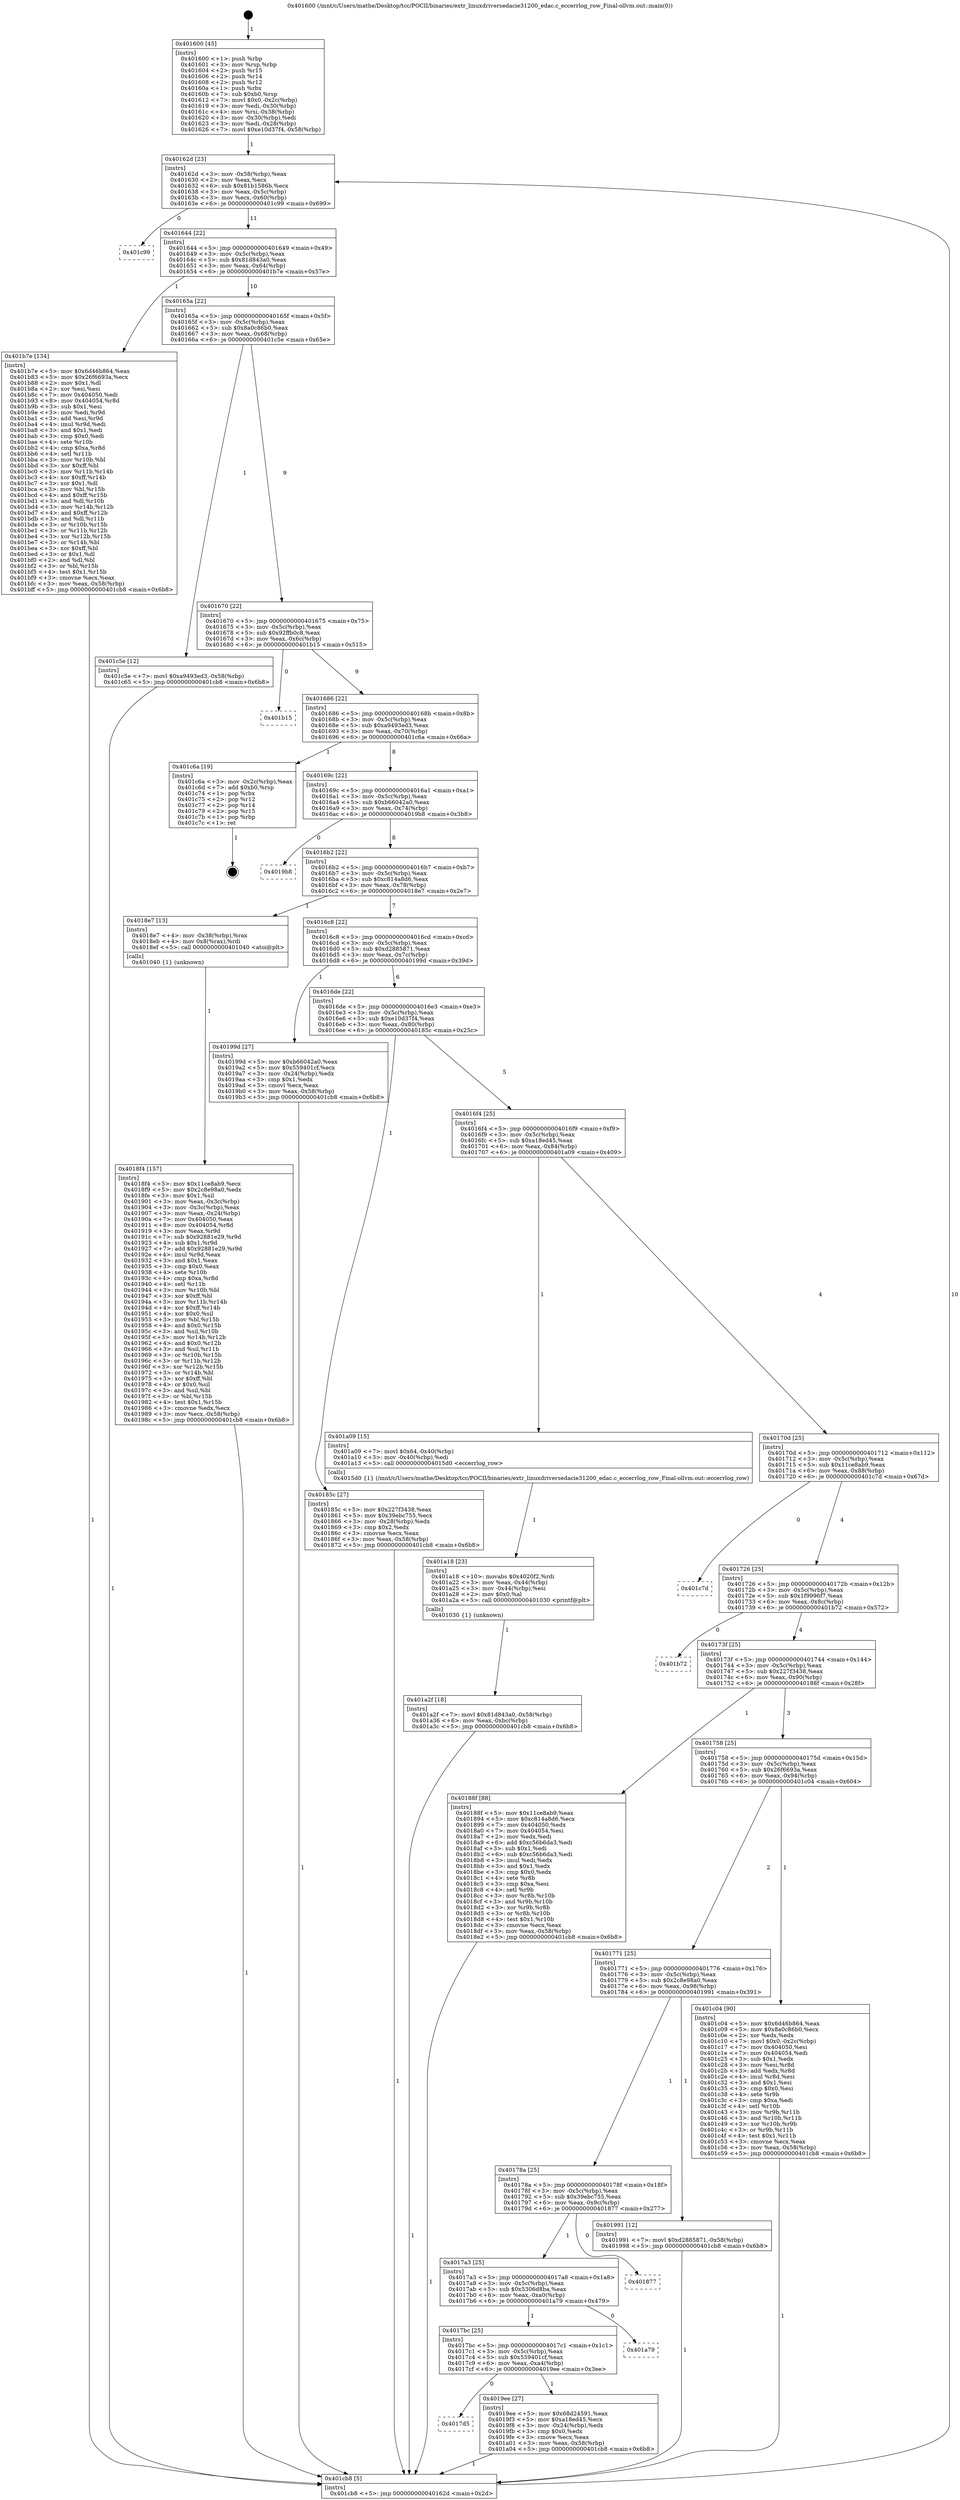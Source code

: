 digraph "0x401600" {
  label = "0x401600 (/mnt/c/Users/mathe/Desktop/tcc/POCII/binaries/extr_linuxdriversedacie31200_edac.c_eccerrlog_row_Final-ollvm.out::main(0))"
  labelloc = "t"
  node[shape=record]

  Entry [label="",width=0.3,height=0.3,shape=circle,fillcolor=black,style=filled]
  "0x40162d" [label="{
     0x40162d [23]\l
     | [instrs]\l
     &nbsp;&nbsp;0x40162d \<+3\>: mov -0x58(%rbp),%eax\l
     &nbsp;&nbsp;0x401630 \<+2\>: mov %eax,%ecx\l
     &nbsp;&nbsp;0x401632 \<+6\>: sub $0x81b1586b,%ecx\l
     &nbsp;&nbsp;0x401638 \<+3\>: mov %eax,-0x5c(%rbp)\l
     &nbsp;&nbsp;0x40163b \<+3\>: mov %ecx,-0x60(%rbp)\l
     &nbsp;&nbsp;0x40163e \<+6\>: je 0000000000401c99 \<main+0x699\>\l
  }"]
  "0x401c99" [label="{
     0x401c99\l
  }", style=dashed]
  "0x401644" [label="{
     0x401644 [22]\l
     | [instrs]\l
     &nbsp;&nbsp;0x401644 \<+5\>: jmp 0000000000401649 \<main+0x49\>\l
     &nbsp;&nbsp;0x401649 \<+3\>: mov -0x5c(%rbp),%eax\l
     &nbsp;&nbsp;0x40164c \<+5\>: sub $0x81d843a0,%eax\l
     &nbsp;&nbsp;0x401651 \<+3\>: mov %eax,-0x64(%rbp)\l
     &nbsp;&nbsp;0x401654 \<+6\>: je 0000000000401b7e \<main+0x57e\>\l
  }"]
  Exit [label="",width=0.3,height=0.3,shape=circle,fillcolor=black,style=filled,peripheries=2]
  "0x401b7e" [label="{
     0x401b7e [134]\l
     | [instrs]\l
     &nbsp;&nbsp;0x401b7e \<+5\>: mov $0x6d46b864,%eax\l
     &nbsp;&nbsp;0x401b83 \<+5\>: mov $0x26f6693a,%ecx\l
     &nbsp;&nbsp;0x401b88 \<+2\>: mov $0x1,%dl\l
     &nbsp;&nbsp;0x401b8a \<+2\>: xor %esi,%esi\l
     &nbsp;&nbsp;0x401b8c \<+7\>: mov 0x404050,%edi\l
     &nbsp;&nbsp;0x401b93 \<+8\>: mov 0x404054,%r8d\l
     &nbsp;&nbsp;0x401b9b \<+3\>: sub $0x1,%esi\l
     &nbsp;&nbsp;0x401b9e \<+3\>: mov %edi,%r9d\l
     &nbsp;&nbsp;0x401ba1 \<+3\>: add %esi,%r9d\l
     &nbsp;&nbsp;0x401ba4 \<+4\>: imul %r9d,%edi\l
     &nbsp;&nbsp;0x401ba8 \<+3\>: and $0x1,%edi\l
     &nbsp;&nbsp;0x401bab \<+3\>: cmp $0x0,%edi\l
     &nbsp;&nbsp;0x401bae \<+4\>: sete %r10b\l
     &nbsp;&nbsp;0x401bb2 \<+4\>: cmp $0xa,%r8d\l
     &nbsp;&nbsp;0x401bb6 \<+4\>: setl %r11b\l
     &nbsp;&nbsp;0x401bba \<+3\>: mov %r10b,%bl\l
     &nbsp;&nbsp;0x401bbd \<+3\>: xor $0xff,%bl\l
     &nbsp;&nbsp;0x401bc0 \<+3\>: mov %r11b,%r14b\l
     &nbsp;&nbsp;0x401bc3 \<+4\>: xor $0xff,%r14b\l
     &nbsp;&nbsp;0x401bc7 \<+3\>: xor $0x1,%dl\l
     &nbsp;&nbsp;0x401bca \<+3\>: mov %bl,%r15b\l
     &nbsp;&nbsp;0x401bcd \<+4\>: and $0xff,%r15b\l
     &nbsp;&nbsp;0x401bd1 \<+3\>: and %dl,%r10b\l
     &nbsp;&nbsp;0x401bd4 \<+3\>: mov %r14b,%r12b\l
     &nbsp;&nbsp;0x401bd7 \<+4\>: and $0xff,%r12b\l
     &nbsp;&nbsp;0x401bdb \<+3\>: and %dl,%r11b\l
     &nbsp;&nbsp;0x401bde \<+3\>: or %r10b,%r15b\l
     &nbsp;&nbsp;0x401be1 \<+3\>: or %r11b,%r12b\l
     &nbsp;&nbsp;0x401be4 \<+3\>: xor %r12b,%r15b\l
     &nbsp;&nbsp;0x401be7 \<+3\>: or %r14b,%bl\l
     &nbsp;&nbsp;0x401bea \<+3\>: xor $0xff,%bl\l
     &nbsp;&nbsp;0x401bed \<+3\>: or $0x1,%dl\l
     &nbsp;&nbsp;0x401bf0 \<+2\>: and %dl,%bl\l
     &nbsp;&nbsp;0x401bf2 \<+3\>: or %bl,%r15b\l
     &nbsp;&nbsp;0x401bf5 \<+4\>: test $0x1,%r15b\l
     &nbsp;&nbsp;0x401bf9 \<+3\>: cmovne %ecx,%eax\l
     &nbsp;&nbsp;0x401bfc \<+3\>: mov %eax,-0x58(%rbp)\l
     &nbsp;&nbsp;0x401bff \<+5\>: jmp 0000000000401cb8 \<main+0x6b8\>\l
  }"]
  "0x40165a" [label="{
     0x40165a [22]\l
     | [instrs]\l
     &nbsp;&nbsp;0x40165a \<+5\>: jmp 000000000040165f \<main+0x5f\>\l
     &nbsp;&nbsp;0x40165f \<+3\>: mov -0x5c(%rbp),%eax\l
     &nbsp;&nbsp;0x401662 \<+5\>: sub $0x8a0c86b0,%eax\l
     &nbsp;&nbsp;0x401667 \<+3\>: mov %eax,-0x68(%rbp)\l
     &nbsp;&nbsp;0x40166a \<+6\>: je 0000000000401c5e \<main+0x65e\>\l
  }"]
  "0x401a2f" [label="{
     0x401a2f [18]\l
     | [instrs]\l
     &nbsp;&nbsp;0x401a2f \<+7\>: movl $0x81d843a0,-0x58(%rbp)\l
     &nbsp;&nbsp;0x401a36 \<+6\>: mov %eax,-0xbc(%rbp)\l
     &nbsp;&nbsp;0x401a3c \<+5\>: jmp 0000000000401cb8 \<main+0x6b8\>\l
  }"]
  "0x401c5e" [label="{
     0x401c5e [12]\l
     | [instrs]\l
     &nbsp;&nbsp;0x401c5e \<+7\>: movl $0xa9493ed3,-0x58(%rbp)\l
     &nbsp;&nbsp;0x401c65 \<+5\>: jmp 0000000000401cb8 \<main+0x6b8\>\l
  }"]
  "0x401670" [label="{
     0x401670 [22]\l
     | [instrs]\l
     &nbsp;&nbsp;0x401670 \<+5\>: jmp 0000000000401675 \<main+0x75\>\l
     &nbsp;&nbsp;0x401675 \<+3\>: mov -0x5c(%rbp),%eax\l
     &nbsp;&nbsp;0x401678 \<+5\>: sub $0x92ffb0c8,%eax\l
     &nbsp;&nbsp;0x40167d \<+3\>: mov %eax,-0x6c(%rbp)\l
     &nbsp;&nbsp;0x401680 \<+6\>: je 0000000000401b15 \<main+0x515\>\l
  }"]
  "0x401a18" [label="{
     0x401a18 [23]\l
     | [instrs]\l
     &nbsp;&nbsp;0x401a18 \<+10\>: movabs $0x4020f2,%rdi\l
     &nbsp;&nbsp;0x401a22 \<+3\>: mov %eax,-0x44(%rbp)\l
     &nbsp;&nbsp;0x401a25 \<+3\>: mov -0x44(%rbp),%esi\l
     &nbsp;&nbsp;0x401a28 \<+2\>: mov $0x0,%al\l
     &nbsp;&nbsp;0x401a2a \<+5\>: call 0000000000401030 \<printf@plt\>\l
     | [calls]\l
     &nbsp;&nbsp;0x401030 \{1\} (unknown)\l
  }"]
  "0x401b15" [label="{
     0x401b15\l
  }", style=dashed]
  "0x401686" [label="{
     0x401686 [22]\l
     | [instrs]\l
     &nbsp;&nbsp;0x401686 \<+5\>: jmp 000000000040168b \<main+0x8b\>\l
     &nbsp;&nbsp;0x40168b \<+3\>: mov -0x5c(%rbp),%eax\l
     &nbsp;&nbsp;0x40168e \<+5\>: sub $0xa9493ed3,%eax\l
     &nbsp;&nbsp;0x401693 \<+3\>: mov %eax,-0x70(%rbp)\l
     &nbsp;&nbsp;0x401696 \<+6\>: je 0000000000401c6a \<main+0x66a\>\l
  }"]
  "0x4017d5" [label="{
     0x4017d5\l
  }", style=dashed]
  "0x401c6a" [label="{
     0x401c6a [19]\l
     | [instrs]\l
     &nbsp;&nbsp;0x401c6a \<+3\>: mov -0x2c(%rbp),%eax\l
     &nbsp;&nbsp;0x401c6d \<+7\>: add $0xb0,%rsp\l
     &nbsp;&nbsp;0x401c74 \<+1\>: pop %rbx\l
     &nbsp;&nbsp;0x401c75 \<+2\>: pop %r12\l
     &nbsp;&nbsp;0x401c77 \<+2\>: pop %r14\l
     &nbsp;&nbsp;0x401c79 \<+2\>: pop %r15\l
     &nbsp;&nbsp;0x401c7b \<+1\>: pop %rbp\l
     &nbsp;&nbsp;0x401c7c \<+1\>: ret\l
  }"]
  "0x40169c" [label="{
     0x40169c [22]\l
     | [instrs]\l
     &nbsp;&nbsp;0x40169c \<+5\>: jmp 00000000004016a1 \<main+0xa1\>\l
     &nbsp;&nbsp;0x4016a1 \<+3\>: mov -0x5c(%rbp),%eax\l
     &nbsp;&nbsp;0x4016a4 \<+5\>: sub $0xb66042a0,%eax\l
     &nbsp;&nbsp;0x4016a9 \<+3\>: mov %eax,-0x74(%rbp)\l
     &nbsp;&nbsp;0x4016ac \<+6\>: je 00000000004019b8 \<main+0x3b8\>\l
  }"]
  "0x4019ee" [label="{
     0x4019ee [27]\l
     | [instrs]\l
     &nbsp;&nbsp;0x4019ee \<+5\>: mov $0x68d24591,%eax\l
     &nbsp;&nbsp;0x4019f3 \<+5\>: mov $0xa18ed45,%ecx\l
     &nbsp;&nbsp;0x4019f8 \<+3\>: mov -0x24(%rbp),%edx\l
     &nbsp;&nbsp;0x4019fb \<+3\>: cmp $0x0,%edx\l
     &nbsp;&nbsp;0x4019fe \<+3\>: cmove %ecx,%eax\l
     &nbsp;&nbsp;0x401a01 \<+3\>: mov %eax,-0x58(%rbp)\l
     &nbsp;&nbsp;0x401a04 \<+5\>: jmp 0000000000401cb8 \<main+0x6b8\>\l
  }"]
  "0x4019b8" [label="{
     0x4019b8\l
  }", style=dashed]
  "0x4016b2" [label="{
     0x4016b2 [22]\l
     | [instrs]\l
     &nbsp;&nbsp;0x4016b2 \<+5\>: jmp 00000000004016b7 \<main+0xb7\>\l
     &nbsp;&nbsp;0x4016b7 \<+3\>: mov -0x5c(%rbp),%eax\l
     &nbsp;&nbsp;0x4016ba \<+5\>: sub $0xc814a8d6,%eax\l
     &nbsp;&nbsp;0x4016bf \<+3\>: mov %eax,-0x78(%rbp)\l
     &nbsp;&nbsp;0x4016c2 \<+6\>: je 00000000004018e7 \<main+0x2e7\>\l
  }"]
  "0x4017bc" [label="{
     0x4017bc [25]\l
     | [instrs]\l
     &nbsp;&nbsp;0x4017bc \<+5\>: jmp 00000000004017c1 \<main+0x1c1\>\l
     &nbsp;&nbsp;0x4017c1 \<+3\>: mov -0x5c(%rbp),%eax\l
     &nbsp;&nbsp;0x4017c4 \<+5\>: sub $0x559401cf,%eax\l
     &nbsp;&nbsp;0x4017c9 \<+6\>: mov %eax,-0xa4(%rbp)\l
     &nbsp;&nbsp;0x4017cf \<+6\>: je 00000000004019ee \<main+0x3ee\>\l
  }"]
  "0x4018e7" [label="{
     0x4018e7 [13]\l
     | [instrs]\l
     &nbsp;&nbsp;0x4018e7 \<+4\>: mov -0x38(%rbp),%rax\l
     &nbsp;&nbsp;0x4018eb \<+4\>: mov 0x8(%rax),%rdi\l
     &nbsp;&nbsp;0x4018ef \<+5\>: call 0000000000401040 \<atoi@plt\>\l
     | [calls]\l
     &nbsp;&nbsp;0x401040 \{1\} (unknown)\l
  }"]
  "0x4016c8" [label="{
     0x4016c8 [22]\l
     | [instrs]\l
     &nbsp;&nbsp;0x4016c8 \<+5\>: jmp 00000000004016cd \<main+0xcd\>\l
     &nbsp;&nbsp;0x4016cd \<+3\>: mov -0x5c(%rbp),%eax\l
     &nbsp;&nbsp;0x4016d0 \<+5\>: sub $0xd2885871,%eax\l
     &nbsp;&nbsp;0x4016d5 \<+3\>: mov %eax,-0x7c(%rbp)\l
     &nbsp;&nbsp;0x4016d8 \<+6\>: je 000000000040199d \<main+0x39d\>\l
  }"]
  "0x401a79" [label="{
     0x401a79\l
  }", style=dashed]
  "0x40199d" [label="{
     0x40199d [27]\l
     | [instrs]\l
     &nbsp;&nbsp;0x40199d \<+5\>: mov $0xb66042a0,%eax\l
     &nbsp;&nbsp;0x4019a2 \<+5\>: mov $0x559401cf,%ecx\l
     &nbsp;&nbsp;0x4019a7 \<+3\>: mov -0x24(%rbp),%edx\l
     &nbsp;&nbsp;0x4019aa \<+3\>: cmp $0x1,%edx\l
     &nbsp;&nbsp;0x4019ad \<+3\>: cmovl %ecx,%eax\l
     &nbsp;&nbsp;0x4019b0 \<+3\>: mov %eax,-0x58(%rbp)\l
     &nbsp;&nbsp;0x4019b3 \<+5\>: jmp 0000000000401cb8 \<main+0x6b8\>\l
  }"]
  "0x4016de" [label="{
     0x4016de [22]\l
     | [instrs]\l
     &nbsp;&nbsp;0x4016de \<+5\>: jmp 00000000004016e3 \<main+0xe3\>\l
     &nbsp;&nbsp;0x4016e3 \<+3\>: mov -0x5c(%rbp),%eax\l
     &nbsp;&nbsp;0x4016e6 \<+5\>: sub $0xe10d37f4,%eax\l
     &nbsp;&nbsp;0x4016eb \<+3\>: mov %eax,-0x80(%rbp)\l
     &nbsp;&nbsp;0x4016ee \<+6\>: je 000000000040185c \<main+0x25c\>\l
  }"]
  "0x4017a3" [label="{
     0x4017a3 [25]\l
     | [instrs]\l
     &nbsp;&nbsp;0x4017a3 \<+5\>: jmp 00000000004017a8 \<main+0x1a8\>\l
     &nbsp;&nbsp;0x4017a8 \<+3\>: mov -0x5c(%rbp),%eax\l
     &nbsp;&nbsp;0x4017ab \<+5\>: sub $0x5306d8ba,%eax\l
     &nbsp;&nbsp;0x4017b0 \<+6\>: mov %eax,-0xa0(%rbp)\l
     &nbsp;&nbsp;0x4017b6 \<+6\>: je 0000000000401a79 \<main+0x479\>\l
  }"]
  "0x40185c" [label="{
     0x40185c [27]\l
     | [instrs]\l
     &nbsp;&nbsp;0x40185c \<+5\>: mov $0x227f3438,%eax\l
     &nbsp;&nbsp;0x401861 \<+5\>: mov $0x39ebc755,%ecx\l
     &nbsp;&nbsp;0x401866 \<+3\>: mov -0x28(%rbp),%edx\l
     &nbsp;&nbsp;0x401869 \<+3\>: cmp $0x2,%edx\l
     &nbsp;&nbsp;0x40186c \<+3\>: cmovne %ecx,%eax\l
     &nbsp;&nbsp;0x40186f \<+3\>: mov %eax,-0x58(%rbp)\l
     &nbsp;&nbsp;0x401872 \<+5\>: jmp 0000000000401cb8 \<main+0x6b8\>\l
  }"]
  "0x4016f4" [label="{
     0x4016f4 [25]\l
     | [instrs]\l
     &nbsp;&nbsp;0x4016f4 \<+5\>: jmp 00000000004016f9 \<main+0xf9\>\l
     &nbsp;&nbsp;0x4016f9 \<+3\>: mov -0x5c(%rbp),%eax\l
     &nbsp;&nbsp;0x4016fc \<+5\>: sub $0xa18ed45,%eax\l
     &nbsp;&nbsp;0x401701 \<+6\>: mov %eax,-0x84(%rbp)\l
     &nbsp;&nbsp;0x401707 \<+6\>: je 0000000000401a09 \<main+0x409\>\l
  }"]
  "0x401cb8" [label="{
     0x401cb8 [5]\l
     | [instrs]\l
     &nbsp;&nbsp;0x401cb8 \<+5\>: jmp 000000000040162d \<main+0x2d\>\l
  }"]
  "0x401600" [label="{
     0x401600 [45]\l
     | [instrs]\l
     &nbsp;&nbsp;0x401600 \<+1\>: push %rbp\l
     &nbsp;&nbsp;0x401601 \<+3\>: mov %rsp,%rbp\l
     &nbsp;&nbsp;0x401604 \<+2\>: push %r15\l
     &nbsp;&nbsp;0x401606 \<+2\>: push %r14\l
     &nbsp;&nbsp;0x401608 \<+2\>: push %r12\l
     &nbsp;&nbsp;0x40160a \<+1\>: push %rbx\l
     &nbsp;&nbsp;0x40160b \<+7\>: sub $0xb0,%rsp\l
     &nbsp;&nbsp;0x401612 \<+7\>: movl $0x0,-0x2c(%rbp)\l
     &nbsp;&nbsp;0x401619 \<+3\>: mov %edi,-0x30(%rbp)\l
     &nbsp;&nbsp;0x40161c \<+4\>: mov %rsi,-0x38(%rbp)\l
     &nbsp;&nbsp;0x401620 \<+3\>: mov -0x30(%rbp),%edi\l
     &nbsp;&nbsp;0x401623 \<+3\>: mov %edi,-0x28(%rbp)\l
     &nbsp;&nbsp;0x401626 \<+7\>: movl $0xe10d37f4,-0x58(%rbp)\l
  }"]
  "0x401877" [label="{
     0x401877\l
  }", style=dashed]
  "0x401a09" [label="{
     0x401a09 [15]\l
     | [instrs]\l
     &nbsp;&nbsp;0x401a09 \<+7\>: movl $0x64,-0x40(%rbp)\l
     &nbsp;&nbsp;0x401a10 \<+3\>: mov -0x40(%rbp),%edi\l
     &nbsp;&nbsp;0x401a13 \<+5\>: call 00000000004015d0 \<eccerrlog_row\>\l
     | [calls]\l
     &nbsp;&nbsp;0x4015d0 \{1\} (/mnt/c/Users/mathe/Desktop/tcc/POCII/binaries/extr_linuxdriversedacie31200_edac.c_eccerrlog_row_Final-ollvm.out::eccerrlog_row)\l
  }"]
  "0x40170d" [label="{
     0x40170d [25]\l
     | [instrs]\l
     &nbsp;&nbsp;0x40170d \<+5\>: jmp 0000000000401712 \<main+0x112\>\l
     &nbsp;&nbsp;0x401712 \<+3\>: mov -0x5c(%rbp),%eax\l
     &nbsp;&nbsp;0x401715 \<+5\>: sub $0x11ce8ab9,%eax\l
     &nbsp;&nbsp;0x40171a \<+6\>: mov %eax,-0x88(%rbp)\l
     &nbsp;&nbsp;0x401720 \<+6\>: je 0000000000401c7d \<main+0x67d\>\l
  }"]
  "0x40178a" [label="{
     0x40178a [25]\l
     | [instrs]\l
     &nbsp;&nbsp;0x40178a \<+5\>: jmp 000000000040178f \<main+0x18f\>\l
     &nbsp;&nbsp;0x40178f \<+3\>: mov -0x5c(%rbp),%eax\l
     &nbsp;&nbsp;0x401792 \<+5\>: sub $0x39ebc755,%eax\l
     &nbsp;&nbsp;0x401797 \<+6\>: mov %eax,-0x9c(%rbp)\l
     &nbsp;&nbsp;0x40179d \<+6\>: je 0000000000401877 \<main+0x277\>\l
  }"]
  "0x401c7d" [label="{
     0x401c7d\l
  }", style=dashed]
  "0x401726" [label="{
     0x401726 [25]\l
     | [instrs]\l
     &nbsp;&nbsp;0x401726 \<+5\>: jmp 000000000040172b \<main+0x12b\>\l
     &nbsp;&nbsp;0x40172b \<+3\>: mov -0x5c(%rbp),%eax\l
     &nbsp;&nbsp;0x40172e \<+5\>: sub $0x1f9996f7,%eax\l
     &nbsp;&nbsp;0x401733 \<+6\>: mov %eax,-0x8c(%rbp)\l
     &nbsp;&nbsp;0x401739 \<+6\>: je 0000000000401b72 \<main+0x572\>\l
  }"]
  "0x401991" [label="{
     0x401991 [12]\l
     | [instrs]\l
     &nbsp;&nbsp;0x401991 \<+7\>: movl $0xd2885871,-0x58(%rbp)\l
     &nbsp;&nbsp;0x401998 \<+5\>: jmp 0000000000401cb8 \<main+0x6b8\>\l
  }"]
  "0x401b72" [label="{
     0x401b72\l
  }", style=dashed]
  "0x40173f" [label="{
     0x40173f [25]\l
     | [instrs]\l
     &nbsp;&nbsp;0x40173f \<+5\>: jmp 0000000000401744 \<main+0x144\>\l
     &nbsp;&nbsp;0x401744 \<+3\>: mov -0x5c(%rbp),%eax\l
     &nbsp;&nbsp;0x401747 \<+5\>: sub $0x227f3438,%eax\l
     &nbsp;&nbsp;0x40174c \<+6\>: mov %eax,-0x90(%rbp)\l
     &nbsp;&nbsp;0x401752 \<+6\>: je 000000000040188f \<main+0x28f\>\l
  }"]
  "0x401771" [label="{
     0x401771 [25]\l
     | [instrs]\l
     &nbsp;&nbsp;0x401771 \<+5\>: jmp 0000000000401776 \<main+0x176\>\l
     &nbsp;&nbsp;0x401776 \<+3\>: mov -0x5c(%rbp),%eax\l
     &nbsp;&nbsp;0x401779 \<+5\>: sub $0x2c8e98a0,%eax\l
     &nbsp;&nbsp;0x40177e \<+6\>: mov %eax,-0x98(%rbp)\l
     &nbsp;&nbsp;0x401784 \<+6\>: je 0000000000401991 \<main+0x391\>\l
  }"]
  "0x40188f" [label="{
     0x40188f [88]\l
     | [instrs]\l
     &nbsp;&nbsp;0x40188f \<+5\>: mov $0x11ce8ab9,%eax\l
     &nbsp;&nbsp;0x401894 \<+5\>: mov $0xc814a8d6,%ecx\l
     &nbsp;&nbsp;0x401899 \<+7\>: mov 0x404050,%edx\l
     &nbsp;&nbsp;0x4018a0 \<+7\>: mov 0x404054,%esi\l
     &nbsp;&nbsp;0x4018a7 \<+2\>: mov %edx,%edi\l
     &nbsp;&nbsp;0x4018a9 \<+6\>: add $0xc56b6da3,%edi\l
     &nbsp;&nbsp;0x4018af \<+3\>: sub $0x1,%edi\l
     &nbsp;&nbsp;0x4018b2 \<+6\>: sub $0xc56b6da3,%edi\l
     &nbsp;&nbsp;0x4018b8 \<+3\>: imul %edi,%edx\l
     &nbsp;&nbsp;0x4018bb \<+3\>: and $0x1,%edx\l
     &nbsp;&nbsp;0x4018be \<+3\>: cmp $0x0,%edx\l
     &nbsp;&nbsp;0x4018c1 \<+4\>: sete %r8b\l
     &nbsp;&nbsp;0x4018c5 \<+3\>: cmp $0xa,%esi\l
     &nbsp;&nbsp;0x4018c8 \<+4\>: setl %r9b\l
     &nbsp;&nbsp;0x4018cc \<+3\>: mov %r8b,%r10b\l
     &nbsp;&nbsp;0x4018cf \<+3\>: and %r9b,%r10b\l
     &nbsp;&nbsp;0x4018d2 \<+3\>: xor %r9b,%r8b\l
     &nbsp;&nbsp;0x4018d5 \<+3\>: or %r8b,%r10b\l
     &nbsp;&nbsp;0x4018d8 \<+4\>: test $0x1,%r10b\l
     &nbsp;&nbsp;0x4018dc \<+3\>: cmovne %ecx,%eax\l
     &nbsp;&nbsp;0x4018df \<+3\>: mov %eax,-0x58(%rbp)\l
     &nbsp;&nbsp;0x4018e2 \<+5\>: jmp 0000000000401cb8 \<main+0x6b8\>\l
  }"]
  "0x401758" [label="{
     0x401758 [25]\l
     | [instrs]\l
     &nbsp;&nbsp;0x401758 \<+5\>: jmp 000000000040175d \<main+0x15d\>\l
     &nbsp;&nbsp;0x40175d \<+3\>: mov -0x5c(%rbp),%eax\l
     &nbsp;&nbsp;0x401760 \<+5\>: sub $0x26f6693a,%eax\l
     &nbsp;&nbsp;0x401765 \<+6\>: mov %eax,-0x94(%rbp)\l
     &nbsp;&nbsp;0x40176b \<+6\>: je 0000000000401c04 \<main+0x604\>\l
  }"]
  "0x4018f4" [label="{
     0x4018f4 [157]\l
     | [instrs]\l
     &nbsp;&nbsp;0x4018f4 \<+5\>: mov $0x11ce8ab9,%ecx\l
     &nbsp;&nbsp;0x4018f9 \<+5\>: mov $0x2c8e98a0,%edx\l
     &nbsp;&nbsp;0x4018fe \<+3\>: mov $0x1,%sil\l
     &nbsp;&nbsp;0x401901 \<+3\>: mov %eax,-0x3c(%rbp)\l
     &nbsp;&nbsp;0x401904 \<+3\>: mov -0x3c(%rbp),%eax\l
     &nbsp;&nbsp;0x401907 \<+3\>: mov %eax,-0x24(%rbp)\l
     &nbsp;&nbsp;0x40190a \<+7\>: mov 0x404050,%eax\l
     &nbsp;&nbsp;0x401911 \<+8\>: mov 0x404054,%r8d\l
     &nbsp;&nbsp;0x401919 \<+3\>: mov %eax,%r9d\l
     &nbsp;&nbsp;0x40191c \<+7\>: sub $0x92881e29,%r9d\l
     &nbsp;&nbsp;0x401923 \<+4\>: sub $0x1,%r9d\l
     &nbsp;&nbsp;0x401927 \<+7\>: add $0x92881e29,%r9d\l
     &nbsp;&nbsp;0x40192e \<+4\>: imul %r9d,%eax\l
     &nbsp;&nbsp;0x401932 \<+3\>: and $0x1,%eax\l
     &nbsp;&nbsp;0x401935 \<+3\>: cmp $0x0,%eax\l
     &nbsp;&nbsp;0x401938 \<+4\>: sete %r10b\l
     &nbsp;&nbsp;0x40193c \<+4\>: cmp $0xa,%r8d\l
     &nbsp;&nbsp;0x401940 \<+4\>: setl %r11b\l
     &nbsp;&nbsp;0x401944 \<+3\>: mov %r10b,%bl\l
     &nbsp;&nbsp;0x401947 \<+3\>: xor $0xff,%bl\l
     &nbsp;&nbsp;0x40194a \<+3\>: mov %r11b,%r14b\l
     &nbsp;&nbsp;0x40194d \<+4\>: xor $0xff,%r14b\l
     &nbsp;&nbsp;0x401951 \<+4\>: xor $0x0,%sil\l
     &nbsp;&nbsp;0x401955 \<+3\>: mov %bl,%r15b\l
     &nbsp;&nbsp;0x401958 \<+4\>: and $0x0,%r15b\l
     &nbsp;&nbsp;0x40195c \<+3\>: and %sil,%r10b\l
     &nbsp;&nbsp;0x40195f \<+3\>: mov %r14b,%r12b\l
     &nbsp;&nbsp;0x401962 \<+4\>: and $0x0,%r12b\l
     &nbsp;&nbsp;0x401966 \<+3\>: and %sil,%r11b\l
     &nbsp;&nbsp;0x401969 \<+3\>: or %r10b,%r15b\l
     &nbsp;&nbsp;0x40196c \<+3\>: or %r11b,%r12b\l
     &nbsp;&nbsp;0x40196f \<+3\>: xor %r12b,%r15b\l
     &nbsp;&nbsp;0x401972 \<+3\>: or %r14b,%bl\l
     &nbsp;&nbsp;0x401975 \<+3\>: xor $0xff,%bl\l
     &nbsp;&nbsp;0x401978 \<+4\>: or $0x0,%sil\l
     &nbsp;&nbsp;0x40197c \<+3\>: and %sil,%bl\l
     &nbsp;&nbsp;0x40197f \<+3\>: or %bl,%r15b\l
     &nbsp;&nbsp;0x401982 \<+4\>: test $0x1,%r15b\l
     &nbsp;&nbsp;0x401986 \<+3\>: cmovne %edx,%ecx\l
     &nbsp;&nbsp;0x401989 \<+3\>: mov %ecx,-0x58(%rbp)\l
     &nbsp;&nbsp;0x40198c \<+5\>: jmp 0000000000401cb8 \<main+0x6b8\>\l
  }"]
  "0x401c04" [label="{
     0x401c04 [90]\l
     | [instrs]\l
     &nbsp;&nbsp;0x401c04 \<+5\>: mov $0x6d46b864,%eax\l
     &nbsp;&nbsp;0x401c09 \<+5\>: mov $0x8a0c86b0,%ecx\l
     &nbsp;&nbsp;0x401c0e \<+2\>: xor %edx,%edx\l
     &nbsp;&nbsp;0x401c10 \<+7\>: movl $0x0,-0x2c(%rbp)\l
     &nbsp;&nbsp;0x401c17 \<+7\>: mov 0x404050,%esi\l
     &nbsp;&nbsp;0x401c1e \<+7\>: mov 0x404054,%edi\l
     &nbsp;&nbsp;0x401c25 \<+3\>: sub $0x1,%edx\l
     &nbsp;&nbsp;0x401c28 \<+3\>: mov %esi,%r8d\l
     &nbsp;&nbsp;0x401c2b \<+3\>: add %edx,%r8d\l
     &nbsp;&nbsp;0x401c2e \<+4\>: imul %r8d,%esi\l
     &nbsp;&nbsp;0x401c32 \<+3\>: and $0x1,%esi\l
     &nbsp;&nbsp;0x401c35 \<+3\>: cmp $0x0,%esi\l
     &nbsp;&nbsp;0x401c38 \<+4\>: sete %r9b\l
     &nbsp;&nbsp;0x401c3c \<+3\>: cmp $0xa,%edi\l
     &nbsp;&nbsp;0x401c3f \<+4\>: setl %r10b\l
     &nbsp;&nbsp;0x401c43 \<+3\>: mov %r9b,%r11b\l
     &nbsp;&nbsp;0x401c46 \<+3\>: and %r10b,%r11b\l
     &nbsp;&nbsp;0x401c49 \<+3\>: xor %r10b,%r9b\l
     &nbsp;&nbsp;0x401c4c \<+3\>: or %r9b,%r11b\l
     &nbsp;&nbsp;0x401c4f \<+4\>: test $0x1,%r11b\l
     &nbsp;&nbsp;0x401c53 \<+3\>: cmovne %ecx,%eax\l
     &nbsp;&nbsp;0x401c56 \<+3\>: mov %eax,-0x58(%rbp)\l
     &nbsp;&nbsp;0x401c59 \<+5\>: jmp 0000000000401cb8 \<main+0x6b8\>\l
  }"]
  Entry -> "0x401600" [label=" 1"]
  "0x40162d" -> "0x401c99" [label=" 0"]
  "0x40162d" -> "0x401644" [label=" 11"]
  "0x401c6a" -> Exit [label=" 1"]
  "0x401644" -> "0x401b7e" [label=" 1"]
  "0x401644" -> "0x40165a" [label=" 10"]
  "0x401c5e" -> "0x401cb8" [label=" 1"]
  "0x40165a" -> "0x401c5e" [label=" 1"]
  "0x40165a" -> "0x401670" [label=" 9"]
  "0x401c04" -> "0x401cb8" [label=" 1"]
  "0x401670" -> "0x401b15" [label=" 0"]
  "0x401670" -> "0x401686" [label=" 9"]
  "0x401b7e" -> "0x401cb8" [label=" 1"]
  "0x401686" -> "0x401c6a" [label=" 1"]
  "0x401686" -> "0x40169c" [label=" 8"]
  "0x401a2f" -> "0x401cb8" [label=" 1"]
  "0x40169c" -> "0x4019b8" [label=" 0"]
  "0x40169c" -> "0x4016b2" [label=" 8"]
  "0x401a18" -> "0x401a2f" [label=" 1"]
  "0x4016b2" -> "0x4018e7" [label=" 1"]
  "0x4016b2" -> "0x4016c8" [label=" 7"]
  "0x4019ee" -> "0x401cb8" [label=" 1"]
  "0x4016c8" -> "0x40199d" [label=" 1"]
  "0x4016c8" -> "0x4016de" [label=" 6"]
  "0x4017bc" -> "0x4017d5" [label=" 0"]
  "0x4016de" -> "0x40185c" [label=" 1"]
  "0x4016de" -> "0x4016f4" [label=" 5"]
  "0x40185c" -> "0x401cb8" [label=" 1"]
  "0x401600" -> "0x40162d" [label=" 1"]
  "0x401cb8" -> "0x40162d" [label=" 10"]
  "0x401a09" -> "0x401a18" [label=" 1"]
  "0x4016f4" -> "0x401a09" [label=" 1"]
  "0x4016f4" -> "0x40170d" [label=" 4"]
  "0x4017a3" -> "0x4017bc" [label=" 1"]
  "0x40170d" -> "0x401c7d" [label=" 0"]
  "0x40170d" -> "0x401726" [label=" 4"]
  "0x4017bc" -> "0x4019ee" [label=" 1"]
  "0x401726" -> "0x401b72" [label=" 0"]
  "0x401726" -> "0x40173f" [label=" 4"]
  "0x40178a" -> "0x4017a3" [label=" 1"]
  "0x40173f" -> "0x40188f" [label=" 1"]
  "0x40173f" -> "0x401758" [label=" 3"]
  "0x40188f" -> "0x401cb8" [label=" 1"]
  "0x4018e7" -> "0x4018f4" [label=" 1"]
  "0x4018f4" -> "0x401cb8" [label=" 1"]
  "0x4017a3" -> "0x401a79" [label=" 0"]
  "0x401758" -> "0x401c04" [label=" 1"]
  "0x401758" -> "0x401771" [label=" 2"]
  "0x40178a" -> "0x401877" [label=" 0"]
  "0x401771" -> "0x401991" [label=" 1"]
  "0x401771" -> "0x40178a" [label=" 1"]
  "0x401991" -> "0x401cb8" [label=" 1"]
  "0x40199d" -> "0x401cb8" [label=" 1"]
}

